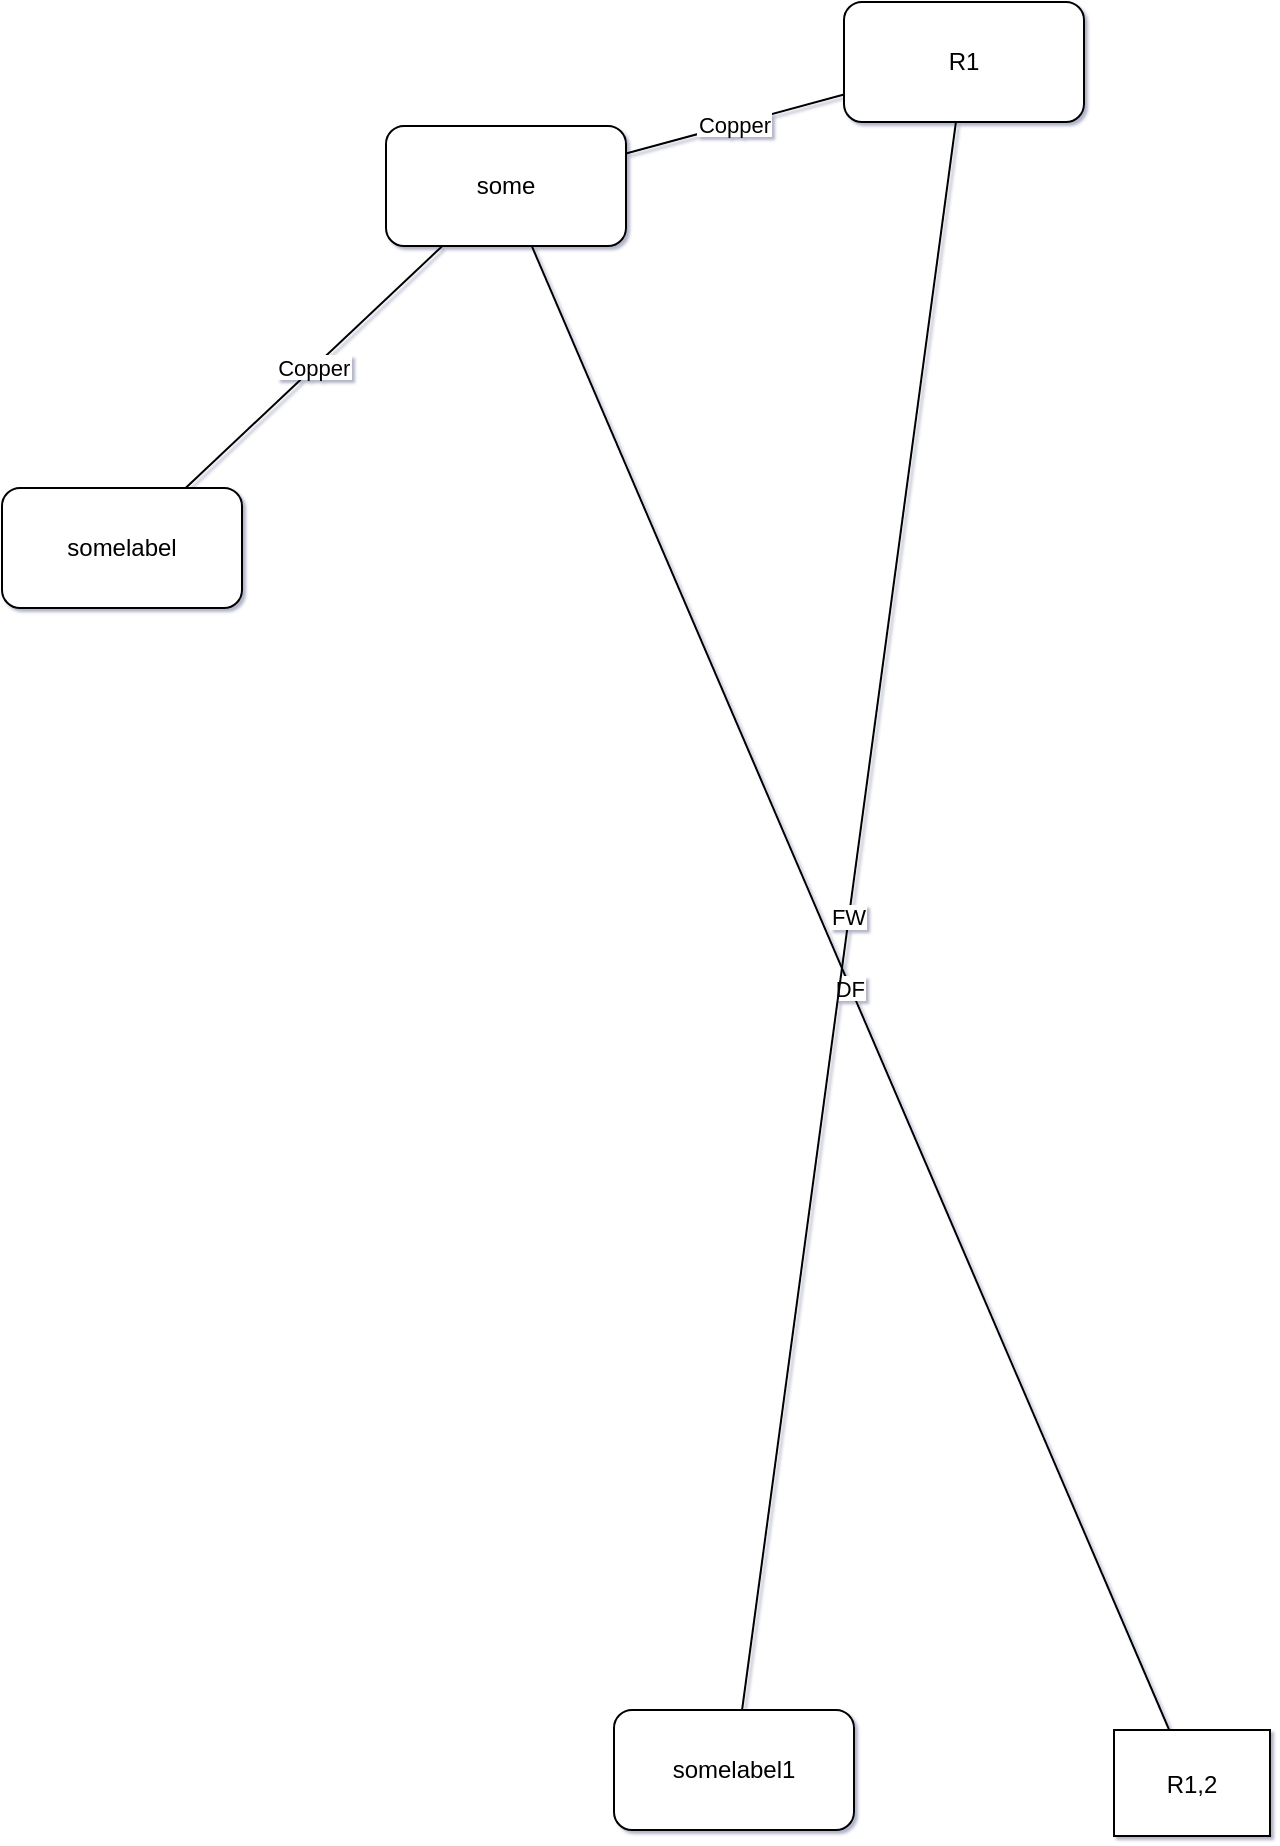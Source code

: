 <mxfile compressed="false" type="device">
    <diagram id="Page-1" name="Page-1">
      <mxGraphModel arrows="1" connect="1" dx="1360" dy="864" fold="1" grid="1" gridSize="10" guides="1" math="0" page="1" pageHeight="1169" pageScale="1" pageWidth="827" shadow="1" tooltips="1">
        <root>
          <mxCell id="0" />   
          <mxCell id="1" parent="0" />
        <object id="a" label="R1,2">
      <mxCell parent="1" style="./Pics/cisco_router.txt" vertex="1">
          <mxGeometry as="geometry" height="53" width="78" x="849" y="864" />
      </mxCell>
    </object><object id="b" label="some">
      <mxCell parent="1" style="rounded=1;whiteSpace=wrap;html=1;" vertex="1">
          <mxGeometry as="geometry" height="60" width="120" x="485" y="62" />
      </mxCell>
    </object><object id="c" label="somelabel">
      <mxCell parent="1" style="rounded=1;whiteSpace=wrap;html=1;" vertex="1">
          <mxGeometry as="geometry" height="60" width="120" x="293" y="243" />
      </mxCell>
    </object><object id="d" label="somelabel1">
      <mxCell parent="1" style="rounded=1;whiteSpace=wrap;html=1;" vertex="1">
          <mxGeometry as="geometry" height="60" width="120" x="599" y="854" />
      </mxCell>
    </object><object id="e" label="R1">
      <mxCell parent="1" style="rounded=1;whiteSpace=wrap;html=1;" vertex="1">
          <mxGeometry as="geometry" height="60" width="120" x="714" y="0" />
      </mxCell>
    </object><object id="d303130c30b5b0888aefbcfd9e9dc1e6" label="DF">
      <mxCell edge="1" parent="1" source="a" style="endArrow=none;" target="b">
          <mxGeometry as="geometry" relative="1" />
      </mxCell>
    </object><object id="bdcbf319f8cc42532f48c909435dd4c1" label="Copper">
      <mxCell edge="1" parent="1" source="b" style="endArrow=none;" target="c">
          <mxGeometry as="geometry" relative="1" />
      </mxCell>
    </object><object id="f092681ee4bb4335d939309480a0146a" label="Copper">
      <mxCell edge="1" parent="1" source="b" style="endArrow=none;" target="e">
          <mxGeometry as="geometry" relative="1" />
      </mxCell>
    </object><object id="6ba49a0aa9fc16fd99ab07b41afa4df5" label="FW">
      <mxCell edge="1" parent="1" source="d" style="endArrow=none;" target="e">
          <mxGeometry as="geometry" relative="1" />
      </mxCell>
    </object></root>
      </mxGraphModel>
    </diagram></mxfile>